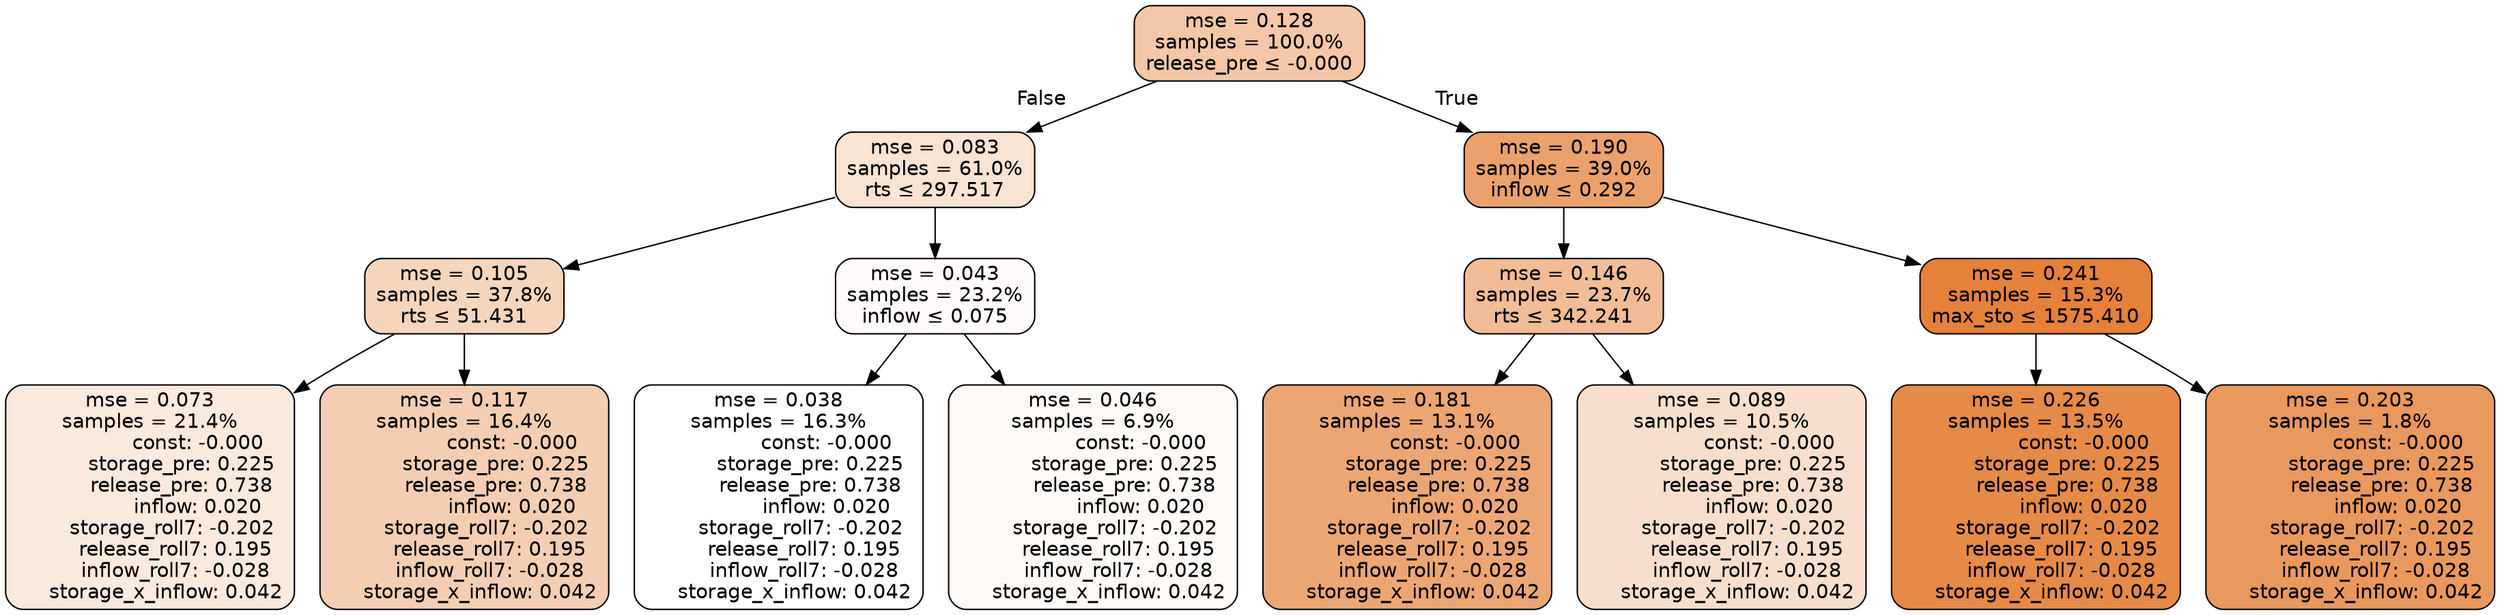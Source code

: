 digraph tree {
node [shape=rectangle, style="filled, rounded", color="black", fontname=helvetica] ;
edge [fontname=helvetica] ;
	"0" [label="mse = 0.128
samples = 100.0%
release_pre &le; -0.000", fillcolor="#f3c7a7"]
	"1" [label="mse = 0.083
samples = 61.0%
rts &le; 297.517", fillcolor="#f9e3d3"]
	"2" [label="mse = 0.105
samples = 37.8%
rts &le; 51.431", fillcolor="#f6d5bd"]
	"3" [label="mse = 0.073
samples = 21.4%
               const: -0.000
          storage_pre: 0.225
          release_pre: 0.738
               inflow: 0.020
       storage_roll7: -0.202
        release_roll7: 0.195
        inflow_roll7: -0.028
     storage_x_inflow: 0.042", fillcolor="#fae9dd"]
	"4" [label="mse = 0.117
samples = 16.4%
               const: -0.000
          storage_pre: 0.225
          release_pre: 0.738
               inflow: 0.020
       storage_roll7: -0.202
        release_roll7: 0.195
        inflow_roll7: -0.028
     storage_x_inflow: 0.042", fillcolor="#f4ceb2"]
	"5" [label="mse = 0.043
samples = 23.2%
inflow &le; 0.075", fillcolor="#fefbfa"]
	"6" [label="mse = 0.038
samples = 16.3%
               const: -0.000
          storage_pre: 0.225
          release_pre: 0.738
               inflow: 0.020
       storage_roll7: -0.202
        release_roll7: 0.195
        inflow_roll7: -0.028
     storage_x_inflow: 0.042", fillcolor="#ffffff"]
	"7" [label="mse = 0.046
samples = 6.9%
               const: -0.000
          storage_pre: 0.225
          release_pre: 0.738
               inflow: 0.020
       storage_roll7: -0.202
        release_roll7: 0.195
        inflow_roll7: -0.028
     storage_x_inflow: 0.042", fillcolor="#fefaf7"]
	"8" [label="mse = 0.190
samples = 39.0%
inflow &le; 0.292", fillcolor="#eba16b"]
	"9" [label="mse = 0.146
samples = 23.7%
rts &le; 342.241", fillcolor="#f1bc96"]
	"10" [label="mse = 0.181
samples = 13.1%
               const: -0.000
          storage_pre: 0.225
          release_pre: 0.738
               inflow: 0.020
       storage_roll7: -0.202
        release_roll7: 0.195
        inflow_roll7: -0.028
     storage_x_inflow: 0.042", fillcolor="#eca674"]
	"11" [label="mse = 0.089
samples = 10.5%
               const: -0.000
          storage_pre: 0.225
          release_pre: 0.738
               inflow: 0.020
       storage_roll7: -0.202
        release_roll7: 0.195
        inflow_roll7: -0.028
     storage_x_inflow: 0.042", fillcolor="#f8dfcd"]
	"12" [label="mse = 0.241
samples = 15.3%
max_sto &le; 1575.410", fillcolor="#e58139"]
	"13" [label="mse = 0.226
samples = 13.5%
               const: -0.000
          storage_pre: 0.225
          release_pre: 0.738
               inflow: 0.020
       storage_roll7: -0.202
        release_roll7: 0.195
        inflow_roll7: -0.028
     storage_x_inflow: 0.042", fillcolor="#e68a47"]
	"14" [label="mse = 0.203
samples = 1.8%
               const: -0.000
          storage_pre: 0.225
          release_pre: 0.738
               inflow: 0.020
       storage_roll7: -0.202
        release_roll7: 0.195
        inflow_roll7: -0.028
     storage_x_inflow: 0.042", fillcolor="#e9985e"]

	"0" -> "1" [labeldistance=2.5, labelangle=45, headlabel="False"]
	"1" -> "2"
	"2" -> "3"
	"2" -> "4"
	"1" -> "5"
	"5" -> "6"
	"5" -> "7"
	"0" -> "8" [labeldistance=2.5, labelangle=-45, headlabel="True"]
	"8" -> "9"
	"9" -> "10"
	"9" -> "11"
	"8" -> "12"
	"12" -> "13"
	"12" -> "14"
}